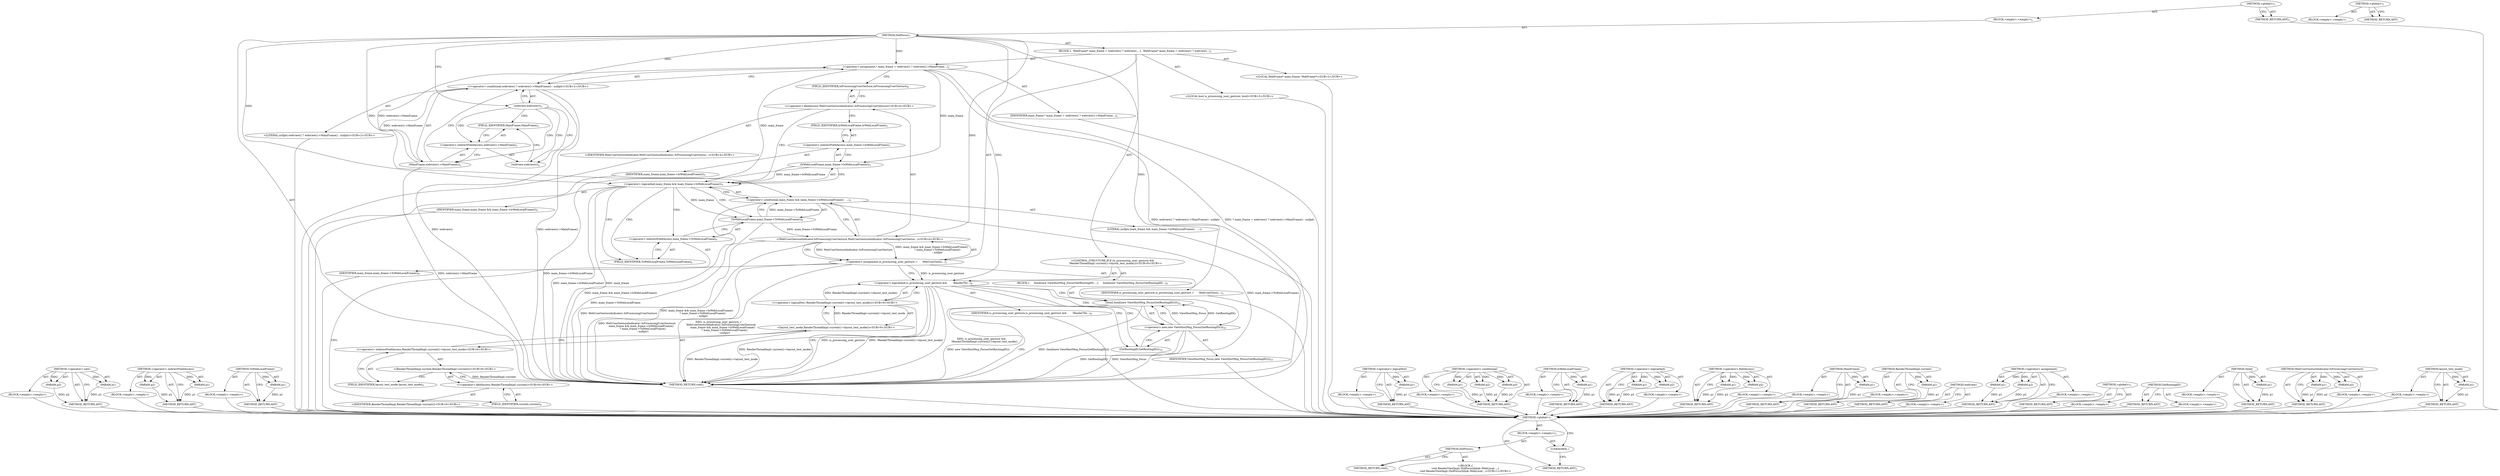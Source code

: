 digraph "&lt;global&gt;" {
vulnerable_140 [label=<(METHOD,&lt;operator&gt;.new)>];
vulnerable_141 [label=<(PARAM,p1)>];
vulnerable_142 [label=<(PARAM,p2)>];
vulnerable_143 [label=<(BLOCK,&lt;empty&gt;,&lt;empty&gt;)>];
vulnerable_144 [label=<(METHOD_RETURN,ANY)>];
vulnerable_96 [label=<(METHOD,&lt;operator&gt;.indirectFieldAccess)>];
vulnerable_97 [label=<(PARAM,p1)>];
vulnerable_98 [label=<(PARAM,p2)>];
vulnerable_99 [label=<(BLOCK,&lt;empty&gt;,&lt;empty&gt;)>];
vulnerable_100 [label=<(METHOD_RETURN,ANY)>];
vulnerable_120 [label=<(METHOD,ToWebLocalFrame)>];
vulnerable_121 [label=<(PARAM,p1)>];
vulnerable_122 [label=<(BLOCK,&lt;empty&gt;,&lt;empty&gt;)>];
vulnerable_123 [label=<(METHOD_RETURN,ANY)>];
vulnerable_6 [label=<(METHOD,&lt;global&gt;)<SUB>1</SUB>>];
vulnerable_7 [label=<(BLOCK,&lt;empty&gt;,&lt;empty&gt;)<SUB>1</SUB>>];
vulnerable_8 [label=<(METHOD,DidFocus)<SUB>1</SUB>>];
vulnerable_9 [label=<(BLOCK,{
  WebFrame* main_frame = webview() ? webview(...,{
  WebFrame* main_frame = webview() ? webview(...)<SUB>1</SUB>>];
vulnerable_10 [label="<(LOCAL,WebFrame* main_frame: WebFrame*)<SUB>2</SUB>>"];
vulnerable_11 [label=<(&lt;operator&gt;.assignment,* main_frame = webview() ? webview()-&gt;MainFrame...)<SUB>2</SUB>>];
vulnerable_12 [label=<(IDENTIFIER,main_frame,* main_frame = webview() ? webview()-&gt;MainFrame...)<SUB>2</SUB>>];
vulnerable_13 [label="<(&lt;operator&gt;.conditional,webview() ? webview()-&gt;MainFrame() : nullptr)<SUB>2</SUB>>"];
vulnerable_14 [label=<(webview,webview())<SUB>2</SUB>>];
vulnerable_15 [label=<(MainFrame,webview()-&gt;MainFrame())<SUB>2</SUB>>];
vulnerable_16 [label=<(&lt;operator&gt;.indirectFieldAccess,webview()-&gt;MainFrame)<SUB>2</SUB>>];
vulnerable_17 [label=<(webview,webview())<SUB>2</SUB>>];
vulnerable_18 [label=<(FIELD_IDENTIFIER,MainFrame,MainFrame)<SUB>2</SUB>>];
vulnerable_19 [label="<(LITERAL,nullptr,webview() ? webview()-&gt;MainFrame() : nullptr)<SUB>2</SUB>>"];
vulnerable_20 [label="<(LOCAL,bool is_processing_user_gesture: bool)<SUB>3</SUB>>"];
vulnerable_21 [label=<(&lt;operator&gt;.assignment,is_processing_user_gesture =
      WebUserGestu...)<SUB>3</SUB>>];
vulnerable_22 [label=<(IDENTIFIER,is_processing_user_gesture,is_processing_user_gesture =
      WebUserGestu...)<SUB>3</SUB>>];
vulnerable_23 [label="<(WebUserGestureIndicator.IsProcessingUserGesture,WebUserGestureIndicator::IsProcessingUserGestur...)<SUB>4</SUB>>"];
vulnerable_24 [label="<(&lt;operator&gt;.fieldAccess,WebUserGestureIndicator::IsProcessingUserGesture)<SUB>4</SUB>>"];
vulnerable_25 [label="<(IDENTIFIER,WebUserGestureIndicator,WebUserGestureIndicator::IsProcessingUserGestur...)<SUB>4</SUB>>"];
vulnerable_26 [label=<(FIELD_IDENTIFIER,IsProcessingUserGesture,IsProcessingUserGesture)<SUB>4</SUB>>];
vulnerable_27 [label=<(&lt;operator&gt;.conditional,main_frame &amp;&amp; main_frame-&gt;IsWebLocalFrame()
   ...)<SUB>5</SUB>>];
vulnerable_28 [label=<(&lt;operator&gt;.logicalAnd,main_frame &amp;&amp; main_frame-&gt;IsWebLocalFrame())<SUB>5</SUB>>];
vulnerable_29 [label=<(IDENTIFIER,main_frame,main_frame &amp;&amp; main_frame-&gt;IsWebLocalFrame())<SUB>5</SUB>>];
vulnerable_30 [label=<(IsWebLocalFrame,main_frame-&gt;IsWebLocalFrame())<SUB>5</SUB>>];
vulnerable_31 [label=<(&lt;operator&gt;.indirectFieldAccess,main_frame-&gt;IsWebLocalFrame)<SUB>5</SUB>>];
vulnerable_32 [label=<(IDENTIFIER,main_frame,main_frame-&gt;IsWebLocalFrame())<SUB>5</SUB>>];
vulnerable_33 [label=<(FIELD_IDENTIFIER,IsWebLocalFrame,IsWebLocalFrame)<SUB>5</SUB>>];
vulnerable_34 [label=<(ToWebLocalFrame,main_frame-&gt;ToWebLocalFrame())<SUB>6</SUB>>];
vulnerable_35 [label=<(&lt;operator&gt;.indirectFieldAccess,main_frame-&gt;ToWebLocalFrame)<SUB>6</SUB>>];
vulnerable_36 [label=<(IDENTIFIER,main_frame,main_frame-&gt;ToWebLocalFrame())<SUB>6</SUB>>];
vulnerable_37 [label=<(FIELD_IDENTIFIER,ToWebLocalFrame,ToWebLocalFrame)<SUB>6</SUB>>];
vulnerable_38 [label=<(LITERAL,nullptr,main_frame &amp;&amp; main_frame-&gt;IsWebLocalFrame()
   ...)<SUB>7</SUB>>];
vulnerable_39 [label="<(CONTROL_STRUCTURE,IF,if (is_processing_user_gesture &amp;&amp;
       !RenderThreadImpl::current()-&gt;layout_test_mode()))<SUB>8</SUB>>"];
vulnerable_40 [label=<(&lt;operator&gt;.logicalAnd,is_processing_user_gesture &amp;&amp;
       !RenderThr...)<SUB>8</SUB>>];
vulnerable_41 [label=<(IDENTIFIER,is_processing_user_gesture,is_processing_user_gesture &amp;&amp;
       !RenderThr...)<SUB>8</SUB>>];
vulnerable_42 [label="<(&lt;operator&gt;.logicalNot,!RenderThreadImpl::current()-&gt;layout_test_mode())<SUB>9</SUB>>"];
vulnerable_43 [label="<(layout_test_mode,RenderThreadImpl::current()-&gt;layout_test_mode())<SUB>9</SUB>>"];
vulnerable_44 [label="<(&lt;operator&gt;.indirectFieldAccess,RenderThreadImpl::current()-&gt;layout_test_mode)<SUB>9</SUB>>"];
vulnerable_45 [label="<(RenderThreadImpl.current,RenderThreadImpl::current())<SUB>9</SUB>>"];
vulnerable_46 [label="<(&lt;operator&gt;.fieldAccess,RenderThreadImpl::current)<SUB>9</SUB>>"];
vulnerable_47 [label="<(IDENTIFIER,RenderThreadImpl,RenderThreadImpl::current())<SUB>9</SUB>>"];
vulnerable_48 [label=<(FIELD_IDENTIFIER,current,current)<SUB>9</SUB>>];
vulnerable_49 [label=<(FIELD_IDENTIFIER,layout_test_mode,layout_test_mode)<SUB>9</SUB>>];
vulnerable_50 [label=<(BLOCK,{
     Send(new ViewHostMsg_Focus(GetRoutingID(...,{
     Send(new ViewHostMsg_Focus(GetRoutingID(...)<SUB>9</SUB>>];
vulnerable_51 [label=<(Send,Send(new ViewHostMsg_Focus(GetRoutingID())))<SUB>10</SUB>>];
vulnerable_52 [label=<(&lt;operator&gt;.new,new ViewHostMsg_Focus(GetRoutingID()))<SUB>10</SUB>>];
vulnerable_53 [label=<(IDENTIFIER,ViewHostMsg_Focus,new ViewHostMsg_Focus(GetRoutingID()))<SUB>10</SUB>>];
vulnerable_54 [label=<(GetRoutingID,GetRoutingID())<SUB>10</SUB>>];
vulnerable_55 [label=<(METHOD_RETURN,void)<SUB>1</SUB>>];
vulnerable_57 [label=<(METHOD_RETURN,ANY)<SUB>1</SUB>>];
vulnerable_124 [label=<(METHOD,&lt;operator&gt;.logicalNot)>];
vulnerable_125 [label=<(PARAM,p1)>];
vulnerable_126 [label=<(BLOCK,&lt;empty&gt;,&lt;empty&gt;)>];
vulnerable_127 [label=<(METHOD_RETURN,ANY)>];
vulnerable_83 [label=<(METHOD,&lt;operator&gt;.conditional)>];
vulnerable_84 [label=<(PARAM,p1)>];
vulnerable_85 [label=<(PARAM,p2)>];
vulnerable_86 [label=<(PARAM,p3)>];
vulnerable_87 [label=<(BLOCK,&lt;empty&gt;,&lt;empty&gt;)>];
vulnerable_88 [label=<(METHOD_RETURN,ANY)>];
vulnerable_116 [label=<(METHOD,IsWebLocalFrame)>];
vulnerable_117 [label=<(PARAM,p1)>];
vulnerable_118 [label=<(BLOCK,&lt;empty&gt;,&lt;empty&gt;)>];
vulnerable_119 [label=<(METHOD_RETURN,ANY)>];
vulnerable_111 [label=<(METHOD,&lt;operator&gt;.logicalAnd)>];
vulnerable_112 [label=<(PARAM,p1)>];
vulnerable_113 [label=<(PARAM,p2)>];
vulnerable_114 [label=<(BLOCK,&lt;empty&gt;,&lt;empty&gt;)>];
vulnerable_115 [label=<(METHOD_RETURN,ANY)>];
vulnerable_106 [label=<(METHOD,&lt;operator&gt;.fieldAccess)>];
vulnerable_107 [label=<(PARAM,p1)>];
vulnerable_108 [label=<(PARAM,p2)>];
vulnerable_109 [label=<(BLOCK,&lt;empty&gt;,&lt;empty&gt;)>];
vulnerable_110 [label=<(METHOD_RETURN,ANY)>];
vulnerable_92 [label=<(METHOD,MainFrame)>];
vulnerable_93 [label=<(PARAM,p1)>];
vulnerable_94 [label=<(BLOCK,&lt;empty&gt;,&lt;empty&gt;)>];
vulnerable_95 [label=<(METHOD_RETURN,ANY)>];
vulnerable_132 [label=<(METHOD,RenderThreadImpl.current)>];
vulnerable_133 [label=<(PARAM,p1)>];
vulnerable_134 [label=<(BLOCK,&lt;empty&gt;,&lt;empty&gt;)>];
vulnerable_135 [label=<(METHOD_RETURN,ANY)>];
vulnerable_89 [label=<(METHOD,webview)>];
vulnerable_90 [label=<(BLOCK,&lt;empty&gt;,&lt;empty&gt;)>];
vulnerable_91 [label=<(METHOD_RETURN,ANY)>];
vulnerable_78 [label=<(METHOD,&lt;operator&gt;.assignment)>];
vulnerable_79 [label=<(PARAM,p1)>];
vulnerable_80 [label=<(PARAM,p2)>];
vulnerable_81 [label=<(BLOCK,&lt;empty&gt;,&lt;empty&gt;)>];
vulnerable_82 [label=<(METHOD_RETURN,ANY)>];
vulnerable_72 [label=<(METHOD,&lt;global&gt;)<SUB>1</SUB>>];
vulnerable_73 [label=<(BLOCK,&lt;empty&gt;,&lt;empty&gt;)>];
vulnerable_74 [label=<(METHOD_RETURN,ANY)>];
vulnerable_145 [label=<(METHOD,GetRoutingID)>];
vulnerable_146 [label=<(BLOCK,&lt;empty&gt;,&lt;empty&gt;)>];
vulnerable_147 [label=<(METHOD_RETURN,ANY)>];
vulnerable_136 [label=<(METHOD,Send)>];
vulnerable_137 [label=<(PARAM,p1)>];
vulnerable_138 [label=<(BLOCK,&lt;empty&gt;,&lt;empty&gt;)>];
vulnerable_139 [label=<(METHOD_RETURN,ANY)>];
vulnerable_101 [label=<(METHOD,WebUserGestureIndicator.IsProcessingUserGesture)>];
vulnerable_102 [label=<(PARAM,p1)>];
vulnerable_103 [label=<(PARAM,p2)>];
vulnerable_104 [label=<(BLOCK,&lt;empty&gt;,&lt;empty&gt;)>];
vulnerable_105 [label=<(METHOD_RETURN,ANY)>];
vulnerable_128 [label=<(METHOD,layout_test_mode)>];
vulnerable_129 [label=<(PARAM,p1)>];
vulnerable_130 [label=<(BLOCK,&lt;empty&gt;,&lt;empty&gt;)>];
vulnerable_131 [label=<(METHOD_RETURN,ANY)>];
fixed_6 [label=<(METHOD,&lt;global&gt;)<SUB>1</SUB>>];
fixed_7 [label=<(BLOCK,&lt;empty&gt;,&lt;empty&gt;)<SUB>1</SUB>>];
fixed_8 [label=<(METHOD,DidFocus)<SUB>1</SUB>>];
fixed_9 [label="<(BLOCK,{
void RenderViewImpl::DidFocus(blink::WebLocal...,{
void RenderViewImpl::DidFocus(blink::WebLocal...)<SUB>1</SUB>>"];
fixed_10 [label=<(METHOD_RETURN,void)<SUB>1</SUB>>];
fixed_12 [label=<(UNKNOWN,,)>];
fixed_13 [label=<(METHOD_RETURN,ANY)<SUB>1</SUB>>];
fixed_20 [label=<(METHOD,&lt;global&gt;)<SUB>1</SUB>>];
fixed_21 [label=<(BLOCK,&lt;empty&gt;,&lt;empty&gt;)>];
fixed_22 [label=<(METHOD_RETURN,ANY)>];
vulnerable_140 -> vulnerable_141  [key=0, label="AST: "];
vulnerable_140 -> vulnerable_141  [key=1, label="DDG: "];
vulnerable_140 -> vulnerable_143  [key=0, label="AST: "];
vulnerable_140 -> vulnerable_142  [key=0, label="AST: "];
vulnerable_140 -> vulnerable_142  [key=1, label="DDG: "];
vulnerable_140 -> vulnerable_144  [key=0, label="AST: "];
vulnerable_140 -> vulnerable_144  [key=1, label="CFG: "];
vulnerable_141 -> vulnerable_144  [key=0, label="DDG: p1"];
vulnerable_142 -> vulnerable_144  [key=0, label="DDG: p2"];
vulnerable_143 -> fixed_6  [key=0];
vulnerable_144 -> fixed_6  [key=0];
vulnerable_96 -> vulnerable_97  [key=0, label="AST: "];
vulnerable_96 -> vulnerable_97  [key=1, label="DDG: "];
vulnerable_96 -> vulnerable_99  [key=0, label="AST: "];
vulnerable_96 -> vulnerable_98  [key=0, label="AST: "];
vulnerable_96 -> vulnerable_98  [key=1, label="DDG: "];
vulnerable_96 -> vulnerable_100  [key=0, label="AST: "];
vulnerable_96 -> vulnerable_100  [key=1, label="CFG: "];
vulnerable_97 -> vulnerable_100  [key=0, label="DDG: p1"];
vulnerable_98 -> vulnerable_100  [key=0, label="DDG: p2"];
vulnerable_99 -> fixed_6  [key=0];
vulnerable_100 -> fixed_6  [key=0];
vulnerable_120 -> vulnerable_121  [key=0, label="AST: "];
vulnerable_120 -> vulnerable_121  [key=1, label="DDG: "];
vulnerable_120 -> vulnerable_122  [key=0, label="AST: "];
vulnerable_120 -> vulnerable_123  [key=0, label="AST: "];
vulnerable_120 -> vulnerable_123  [key=1, label="CFG: "];
vulnerable_121 -> vulnerable_123  [key=0, label="DDG: p1"];
vulnerable_122 -> fixed_6  [key=0];
vulnerable_123 -> fixed_6  [key=0];
vulnerable_6 -> vulnerable_7  [key=0, label="AST: "];
vulnerable_6 -> vulnerable_57  [key=0, label="AST: "];
vulnerable_6 -> vulnerable_57  [key=1, label="CFG: "];
vulnerable_7 -> vulnerable_8  [key=0, label="AST: "];
vulnerable_8 -> vulnerable_9  [key=0, label="AST: "];
vulnerable_8 -> vulnerable_55  [key=0, label="AST: "];
vulnerable_8 -> vulnerable_14  [key=0, label="CFG: "];
vulnerable_8 -> vulnerable_11  [key=0, label="DDG: "];
vulnerable_8 -> vulnerable_13  [key=0, label="DDG: "];
vulnerable_8 -> vulnerable_23  [key=0, label="DDG: "];
vulnerable_8 -> vulnerable_40  [key=0, label="DDG: "];
vulnerable_8 -> vulnerable_27  [key=0, label="DDG: "];
vulnerable_8 -> vulnerable_28  [key=0, label="DDG: "];
vulnerable_8 -> vulnerable_52  [key=0, label="DDG: "];
vulnerable_9 -> vulnerable_10  [key=0, label="AST: "];
vulnerable_9 -> vulnerable_11  [key=0, label="AST: "];
vulnerable_9 -> vulnerable_20  [key=0, label="AST: "];
vulnerable_9 -> vulnerable_21  [key=0, label="AST: "];
vulnerable_9 -> vulnerable_39  [key=0, label="AST: "];
vulnerable_10 -> fixed_6  [key=0];
vulnerable_11 -> vulnerable_12  [key=0, label="AST: "];
vulnerable_11 -> vulnerable_13  [key=0, label="AST: "];
vulnerable_11 -> vulnerable_26  [key=0, label="CFG: "];
vulnerable_11 -> vulnerable_55  [key=0, label="DDG: webview() ? webview()-&gt;MainFrame() : nullptr"];
vulnerable_11 -> vulnerable_55  [key=1, label="DDG: * main_frame = webview() ? webview()-&gt;MainFrame() : nullptr"];
vulnerable_11 -> vulnerable_28  [key=0, label="DDG: main_frame"];
vulnerable_11 -> vulnerable_30  [key=0, label="DDG: main_frame"];
vulnerable_12 -> fixed_6  [key=0];
vulnerable_13 -> vulnerable_14  [key=0, label="AST: "];
vulnerable_13 -> vulnerable_15  [key=0, label="AST: "];
vulnerable_13 -> vulnerable_19  [key=0, label="AST: "];
vulnerable_13 -> vulnerable_11  [key=0, label="CFG: "];
vulnerable_13 -> vulnerable_55  [key=0, label="DDG: webview()"];
vulnerable_13 -> vulnerable_55  [key=1, label="DDG: webview()-&gt;MainFrame()"];
vulnerable_14 -> vulnerable_17  [key=0, label="CFG: "];
vulnerable_14 -> vulnerable_17  [key=1, label="CDG: "];
vulnerable_14 -> vulnerable_13  [key=0, label="CFG: "];
vulnerable_14 -> vulnerable_16  [key=0, label="CDG: "];
vulnerable_14 -> vulnerable_15  [key=0, label="CDG: "];
vulnerable_14 -> vulnerable_18  [key=0, label="CDG: "];
vulnerable_15 -> vulnerable_16  [key=0, label="AST: "];
vulnerable_15 -> vulnerable_13  [key=0, label="CFG: "];
vulnerable_15 -> vulnerable_13  [key=1, label="DDG: webview()-&gt;MainFrame"];
vulnerable_15 -> vulnerable_55  [key=0, label="DDG: webview()-&gt;MainFrame"];
vulnerable_15 -> vulnerable_11  [key=0, label="DDG: webview()-&gt;MainFrame"];
vulnerable_16 -> vulnerable_17  [key=0, label="AST: "];
vulnerable_16 -> vulnerable_18  [key=0, label="AST: "];
vulnerable_16 -> vulnerable_15  [key=0, label="CFG: "];
vulnerable_17 -> vulnerable_18  [key=0, label="CFG: "];
vulnerable_18 -> vulnerable_16  [key=0, label="CFG: "];
vulnerable_19 -> fixed_6  [key=0];
vulnerable_20 -> fixed_6  [key=0];
vulnerable_21 -> vulnerable_22  [key=0, label="AST: "];
vulnerable_21 -> vulnerable_23  [key=0, label="AST: "];
vulnerable_21 -> vulnerable_40  [key=0, label="CFG: "];
vulnerable_21 -> vulnerable_40  [key=1, label="DDG: is_processing_user_gesture"];
vulnerable_21 -> vulnerable_48  [key=0, label="CFG: "];
vulnerable_21 -> vulnerable_55  [key=0, label="DDG: WebUserGestureIndicator::IsProcessingUserGesture(
          main_frame &amp;&amp; main_frame-&gt;IsWebLocalFrame()
              ? main_frame-&gt;ToWebLocalFrame()
              : nullptr)"];
vulnerable_21 -> vulnerable_55  [key=1, label="DDG: is_processing_user_gesture =
      WebUserGestureIndicator::IsProcessingUserGesture(
          main_frame &amp;&amp; main_frame-&gt;IsWebLocalFrame()
              ? main_frame-&gt;ToWebLocalFrame()
              : nullptr)"];
vulnerable_22 -> fixed_6  [key=0];
vulnerable_23 -> vulnerable_24  [key=0, label="AST: "];
vulnerable_23 -> vulnerable_27  [key=0, label="AST: "];
vulnerable_23 -> vulnerable_21  [key=0, label="CFG: "];
vulnerable_23 -> vulnerable_21  [key=1, label="DDG: WebUserGestureIndicator::IsProcessingUserGesture"];
vulnerable_23 -> vulnerable_21  [key=2, label="DDG: main_frame &amp;&amp; main_frame-&gt;IsWebLocalFrame()
              ? main_frame-&gt;ToWebLocalFrame()
              : nullptr"];
vulnerable_23 -> vulnerable_55  [key=0, label="DDG: WebUserGestureIndicator::IsProcessingUserGesture"];
vulnerable_23 -> vulnerable_55  [key=1, label="DDG: main_frame &amp;&amp; main_frame-&gt;IsWebLocalFrame()
              ? main_frame-&gt;ToWebLocalFrame()
              : nullptr"];
vulnerable_24 -> vulnerable_25  [key=0, label="AST: "];
vulnerable_24 -> vulnerable_26  [key=0, label="AST: "];
vulnerable_24 -> vulnerable_28  [key=0, label="CFG: "];
vulnerable_24 -> vulnerable_33  [key=0, label="CFG: "];
vulnerable_25 -> fixed_6  [key=0];
vulnerable_26 -> vulnerable_24  [key=0, label="CFG: "];
vulnerable_27 -> vulnerable_28  [key=0, label="AST: "];
vulnerable_27 -> vulnerable_34  [key=0, label="AST: "];
vulnerable_27 -> vulnerable_38  [key=0, label="AST: "];
vulnerable_27 -> vulnerable_23  [key=0, label="CFG: "];
vulnerable_27 -> vulnerable_55  [key=0, label="DDG: main_frame &amp;&amp; main_frame-&gt;IsWebLocalFrame()"];
vulnerable_27 -> vulnerable_55  [key=1, label="DDG: main_frame-&gt;ToWebLocalFrame()"];
vulnerable_28 -> vulnerable_29  [key=0, label="AST: "];
vulnerable_28 -> vulnerable_30  [key=0, label="AST: "];
vulnerable_28 -> vulnerable_37  [key=0, label="CFG: "];
vulnerable_28 -> vulnerable_37  [key=1, label="CDG: "];
vulnerable_28 -> vulnerable_27  [key=0, label="CFG: "];
vulnerable_28 -> vulnerable_55  [key=0, label="DDG: main_frame"];
vulnerable_28 -> vulnerable_55  [key=1, label="DDG: main_frame-&gt;IsWebLocalFrame()"];
vulnerable_28 -> vulnerable_34  [key=0, label="DDG: main_frame"];
vulnerable_28 -> vulnerable_34  [key=1, label="CDG: "];
vulnerable_28 -> vulnerable_35  [key=0, label="CDG: "];
vulnerable_29 -> fixed_6  [key=0];
vulnerable_30 -> vulnerable_31  [key=0, label="AST: "];
vulnerable_30 -> vulnerable_28  [key=0, label="CFG: "];
vulnerable_30 -> vulnerable_28  [key=1, label="DDG: main_frame-&gt;IsWebLocalFrame"];
vulnerable_30 -> vulnerable_55  [key=0, label="DDG: main_frame-&gt;IsWebLocalFrame"];
vulnerable_31 -> vulnerable_32  [key=0, label="AST: "];
vulnerable_31 -> vulnerable_33  [key=0, label="AST: "];
vulnerable_31 -> vulnerable_30  [key=0, label="CFG: "];
vulnerable_32 -> fixed_6  [key=0];
vulnerable_33 -> vulnerable_31  [key=0, label="CFG: "];
vulnerable_34 -> vulnerable_35  [key=0, label="AST: "];
vulnerable_34 -> vulnerable_27  [key=0, label="CFG: "];
vulnerable_34 -> vulnerable_27  [key=1, label="DDG: main_frame-&gt;ToWebLocalFrame"];
vulnerable_34 -> vulnerable_55  [key=0, label="DDG: main_frame-&gt;ToWebLocalFrame"];
vulnerable_34 -> vulnerable_23  [key=0, label="DDG: main_frame-&gt;ToWebLocalFrame"];
vulnerable_35 -> vulnerable_36  [key=0, label="AST: "];
vulnerable_35 -> vulnerable_37  [key=0, label="AST: "];
vulnerable_35 -> vulnerable_34  [key=0, label="CFG: "];
vulnerable_36 -> fixed_6  [key=0];
vulnerable_37 -> vulnerable_35  [key=0, label="CFG: "];
vulnerable_38 -> fixed_6  [key=0];
vulnerable_39 -> vulnerable_40  [key=0, label="AST: "];
vulnerable_39 -> vulnerable_50  [key=0, label="AST: "];
vulnerable_40 -> vulnerable_41  [key=0, label="AST: "];
vulnerable_40 -> vulnerable_42  [key=0, label="AST: "];
vulnerable_40 -> vulnerable_55  [key=0, label="CFG: "];
vulnerable_40 -> vulnerable_55  [key=1, label="DDG: is_processing_user_gesture"];
vulnerable_40 -> vulnerable_55  [key=2, label="DDG: !RenderThreadImpl::current()-&gt;layout_test_mode()"];
vulnerable_40 -> vulnerable_55  [key=3, label="DDG: is_processing_user_gesture &amp;&amp;
       !RenderThreadImpl::current()-&gt;layout_test_mode()"];
vulnerable_40 -> vulnerable_54  [key=0, label="CFG: "];
vulnerable_40 -> vulnerable_54  [key=1, label="CDG: "];
vulnerable_40 -> vulnerable_51  [key=0, label="CDG: "];
vulnerable_40 -> vulnerable_52  [key=0, label="CDG: "];
vulnerable_41 -> fixed_6  [key=0];
vulnerable_42 -> vulnerable_43  [key=0, label="AST: "];
vulnerable_42 -> vulnerable_40  [key=0, label="CFG: "];
vulnerable_42 -> vulnerable_40  [key=1, label="DDG: RenderThreadImpl::current()-&gt;layout_test_mode()"];
vulnerable_42 -> vulnerable_55  [key=0, label="DDG: RenderThreadImpl::current()-&gt;layout_test_mode()"];
vulnerable_43 -> vulnerable_44  [key=0, label="AST: "];
vulnerable_43 -> vulnerable_42  [key=0, label="CFG: "];
vulnerable_43 -> vulnerable_42  [key=1, label="DDG: RenderThreadImpl::current()-&gt;layout_test_mode"];
vulnerable_43 -> vulnerable_55  [key=0, label="DDG: RenderThreadImpl::current()-&gt;layout_test_mode"];
vulnerable_44 -> vulnerable_45  [key=0, label="AST: "];
vulnerable_44 -> vulnerable_49  [key=0, label="AST: "];
vulnerable_44 -> vulnerable_43  [key=0, label="CFG: "];
vulnerable_45 -> vulnerable_46  [key=0, label="AST: "];
vulnerable_45 -> vulnerable_49  [key=0, label="CFG: "];
vulnerable_45 -> vulnerable_55  [key=0, label="DDG: RenderThreadImpl::current"];
vulnerable_46 -> vulnerable_47  [key=0, label="AST: "];
vulnerable_46 -> vulnerable_48  [key=0, label="AST: "];
vulnerable_46 -> vulnerable_45  [key=0, label="CFG: "];
vulnerable_47 -> fixed_6  [key=0];
vulnerable_48 -> vulnerable_46  [key=0, label="CFG: "];
vulnerable_49 -> vulnerable_44  [key=0, label="CFG: "];
vulnerable_50 -> vulnerable_51  [key=0, label="AST: "];
vulnerable_51 -> vulnerable_52  [key=0, label="AST: "];
vulnerable_51 -> vulnerable_55  [key=0, label="CFG: "];
vulnerable_51 -> vulnerable_55  [key=1, label="DDG: new ViewHostMsg_Focus(GetRoutingID())"];
vulnerable_51 -> vulnerable_55  [key=2, label="DDG: Send(new ViewHostMsg_Focus(GetRoutingID()))"];
vulnerable_52 -> vulnerable_53  [key=0, label="AST: "];
vulnerable_52 -> vulnerable_54  [key=0, label="AST: "];
vulnerable_52 -> vulnerable_51  [key=0, label="CFG: "];
vulnerable_52 -> vulnerable_51  [key=1, label="DDG: ViewHostMsg_Focus"];
vulnerable_52 -> vulnerable_51  [key=2, label="DDG: GetRoutingID()"];
vulnerable_52 -> vulnerable_55  [key=0, label="DDG: GetRoutingID()"];
vulnerable_52 -> vulnerable_55  [key=1, label="DDG: ViewHostMsg_Focus"];
vulnerable_53 -> fixed_6  [key=0];
vulnerable_54 -> vulnerable_52  [key=0, label="CFG: "];
vulnerable_55 -> fixed_6  [key=0];
vulnerable_57 -> fixed_6  [key=0];
vulnerable_124 -> vulnerable_125  [key=0, label="AST: "];
vulnerable_124 -> vulnerable_125  [key=1, label="DDG: "];
vulnerable_124 -> vulnerable_126  [key=0, label="AST: "];
vulnerable_124 -> vulnerable_127  [key=0, label="AST: "];
vulnerable_124 -> vulnerable_127  [key=1, label="CFG: "];
vulnerable_125 -> vulnerable_127  [key=0, label="DDG: p1"];
vulnerable_126 -> fixed_6  [key=0];
vulnerable_127 -> fixed_6  [key=0];
vulnerable_83 -> vulnerable_84  [key=0, label="AST: "];
vulnerable_83 -> vulnerable_84  [key=1, label="DDG: "];
vulnerable_83 -> vulnerable_87  [key=0, label="AST: "];
vulnerable_83 -> vulnerable_85  [key=0, label="AST: "];
vulnerable_83 -> vulnerable_85  [key=1, label="DDG: "];
vulnerable_83 -> vulnerable_88  [key=0, label="AST: "];
vulnerable_83 -> vulnerable_88  [key=1, label="CFG: "];
vulnerable_83 -> vulnerable_86  [key=0, label="AST: "];
vulnerable_83 -> vulnerable_86  [key=1, label="DDG: "];
vulnerable_84 -> vulnerable_88  [key=0, label="DDG: p1"];
vulnerable_85 -> vulnerable_88  [key=0, label="DDG: p2"];
vulnerable_86 -> vulnerable_88  [key=0, label="DDG: p3"];
vulnerable_87 -> fixed_6  [key=0];
vulnerable_88 -> fixed_6  [key=0];
vulnerable_116 -> vulnerable_117  [key=0, label="AST: "];
vulnerable_116 -> vulnerable_117  [key=1, label="DDG: "];
vulnerable_116 -> vulnerable_118  [key=0, label="AST: "];
vulnerable_116 -> vulnerable_119  [key=0, label="AST: "];
vulnerable_116 -> vulnerable_119  [key=1, label="CFG: "];
vulnerable_117 -> vulnerable_119  [key=0, label="DDG: p1"];
vulnerable_118 -> fixed_6  [key=0];
vulnerable_119 -> fixed_6  [key=0];
vulnerable_111 -> vulnerable_112  [key=0, label="AST: "];
vulnerable_111 -> vulnerable_112  [key=1, label="DDG: "];
vulnerable_111 -> vulnerable_114  [key=0, label="AST: "];
vulnerable_111 -> vulnerable_113  [key=0, label="AST: "];
vulnerable_111 -> vulnerable_113  [key=1, label="DDG: "];
vulnerable_111 -> vulnerable_115  [key=0, label="AST: "];
vulnerable_111 -> vulnerable_115  [key=1, label="CFG: "];
vulnerable_112 -> vulnerable_115  [key=0, label="DDG: p1"];
vulnerable_113 -> vulnerable_115  [key=0, label="DDG: p2"];
vulnerable_114 -> fixed_6  [key=0];
vulnerable_115 -> fixed_6  [key=0];
vulnerable_106 -> vulnerable_107  [key=0, label="AST: "];
vulnerable_106 -> vulnerable_107  [key=1, label="DDG: "];
vulnerable_106 -> vulnerable_109  [key=0, label="AST: "];
vulnerable_106 -> vulnerable_108  [key=0, label="AST: "];
vulnerable_106 -> vulnerable_108  [key=1, label="DDG: "];
vulnerable_106 -> vulnerable_110  [key=0, label="AST: "];
vulnerable_106 -> vulnerable_110  [key=1, label="CFG: "];
vulnerable_107 -> vulnerable_110  [key=0, label="DDG: p1"];
vulnerable_108 -> vulnerable_110  [key=0, label="DDG: p2"];
vulnerable_109 -> fixed_6  [key=0];
vulnerable_110 -> fixed_6  [key=0];
vulnerable_92 -> vulnerable_93  [key=0, label="AST: "];
vulnerable_92 -> vulnerable_93  [key=1, label="DDG: "];
vulnerable_92 -> vulnerable_94  [key=0, label="AST: "];
vulnerable_92 -> vulnerable_95  [key=0, label="AST: "];
vulnerable_92 -> vulnerable_95  [key=1, label="CFG: "];
vulnerable_93 -> vulnerable_95  [key=0, label="DDG: p1"];
vulnerable_94 -> fixed_6  [key=0];
vulnerable_95 -> fixed_6  [key=0];
vulnerable_132 -> vulnerable_133  [key=0, label="AST: "];
vulnerable_132 -> vulnerable_133  [key=1, label="DDG: "];
vulnerable_132 -> vulnerable_134  [key=0, label="AST: "];
vulnerable_132 -> vulnerable_135  [key=0, label="AST: "];
vulnerable_132 -> vulnerable_135  [key=1, label="CFG: "];
vulnerable_133 -> vulnerable_135  [key=0, label="DDG: p1"];
vulnerable_134 -> fixed_6  [key=0];
vulnerable_135 -> fixed_6  [key=0];
vulnerable_89 -> vulnerable_90  [key=0, label="AST: "];
vulnerable_89 -> vulnerable_91  [key=0, label="AST: "];
vulnerable_89 -> vulnerable_91  [key=1, label="CFG: "];
vulnerable_90 -> fixed_6  [key=0];
vulnerable_91 -> fixed_6  [key=0];
vulnerable_78 -> vulnerable_79  [key=0, label="AST: "];
vulnerable_78 -> vulnerable_79  [key=1, label="DDG: "];
vulnerable_78 -> vulnerable_81  [key=0, label="AST: "];
vulnerable_78 -> vulnerable_80  [key=0, label="AST: "];
vulnerable_78 -> vulnerable_80  [key=1, label="DDG: "];
vulnerable_78 -> vulnerable_82  [key=0, label="AST: "];
vulnerable_78 -> vulnerable_82  [key=1, label="CFG: "];
vulnerable_79 -> vulnerable_82  [key=0, label="DDG: p1"];
vulnerable_80 -> vulnerable_82  [key=0, label="DDG: p2"];
vulnerable_81 -> fixed_6  [key=0];
vulnerable_82 -> fixed_6  [key=0];
vulnerable_72 -> vulnerable_73  [key=0, label="AST: "];
vulnerable_72 -> vulnerable_74  [key=0, label="AST: "];
vulnerable_72 -> vulnerable_74  [key=1, label="CFG: "];
vulnerable_73 -> fixed_6  [key=0];
vulnerable_74 -> fixed_6  [key=0];
vulnerable_145 -> vulnerable_146  [key=0, label="AST: "];
vulnerable_145 -> vulnerable_147  [key=0, label="AST: "];
vulnerable_145 -> vulnerable_147  [key=1, label="CFG: "];
vulnerable_146 -> fixed_6  [key=0];
vulnerable_147 -> fixed_6  [key=0];
vulnerable_136 -> vulnerable_137  [key=0, label="AST: "];
vulnerable_136 -> vulnerable_137  [key=1, label="DDG: "];
vulnerable_136 -> vulnerable_138  [key=0, label="AST: "];
vulnerable_136 -> vulnerable_139  [key=0, label="AST: "];
vulnerable_136 -> vulnerable_139  [key=1, label="CFG: "];
vulnerable_137 -> vulnerable_139  [key=0, label="DDG: p1"];
vulnerable_138 -> fixed_6  [key=0];
vulnerable_139 -> fixed_6  [key=0];
vulnerable_101 -> vulnerable_102  [key=0, label="AST: "];
vulnerable_101 -> vulnerable_102  [key=1, label="DDG: "];
vulnerable_101 -> vulnerable_104  [key=0, label="AST: "];
vulnerable_101 -> vulnerable_103  [key=0, label="AST: "];
vulnerable_101 -> vulnerable_103  [key=1, label="DDG: "];
vulnerable_101 -> vulnerable_105  [key=0, label="AST: "];
vulnerable_101 -> vulnerable_105  [key=1, label="CFG: "];
vulnerable_102 -> vulnerable_105  [key=0, label="DDG: p1"];
vulnerable_103 -> vulnerable_105  [key=0, label="DDG: p2"];
vulnerable_104 -> fixed_6  [key=0];
vulnerable_105 -> fixed_6  [key=0];
vulnerable_128 -> vulnerable_129  [key=0, label="AST: "];
vulnerable_128 -> vulnerable_129  [key=1, label="DDG: "];
vulnerable_128 -> vulnerable_130  [key=0, label="AST: "];
vulnerable_128 -> vulnerable_131  [key=0, label="AST: "];
vulnerable_128 -> vulnerable_131  [key=1, label="CFG: "];
vulnerable_129 -> vulnerable_131  [key=0, label="DDG: p1"];
vulnerable_130 -> fixed_6  [key=0];
vulnerable_131 -> fixed_6  [key=0];
fixed_6 -> fixed_7  [key=0, label="AST: "];
fixed_6 -> fixed_13  [key=0, label="AST: "];
fixed_6 -> fixed_12  [key=0, label="CFG: "];
fixed_7 -> fixed_8  [key=0, label="AST: "];
fixed_7 -> fixed_12  [key=0, label="AST: "];
fixed_8 -> fixed_9  [key=0, label="AST: "];
fixed_8 -> fixed_10  [key=0, label="AST: "];
fixed_8 -> fixed_10  [key=1, label="CFG: "];
fixed_12 -> fixed_13  [key=0, label="CFG: "];
fixed_20 -> fixed_21  [key=0, label="AST: "];
fixed_20 -> fixed_22  [key=0, label="AST: "];
fixed_20 -> fixed_22  [key=1, label="CFG: "];
}
